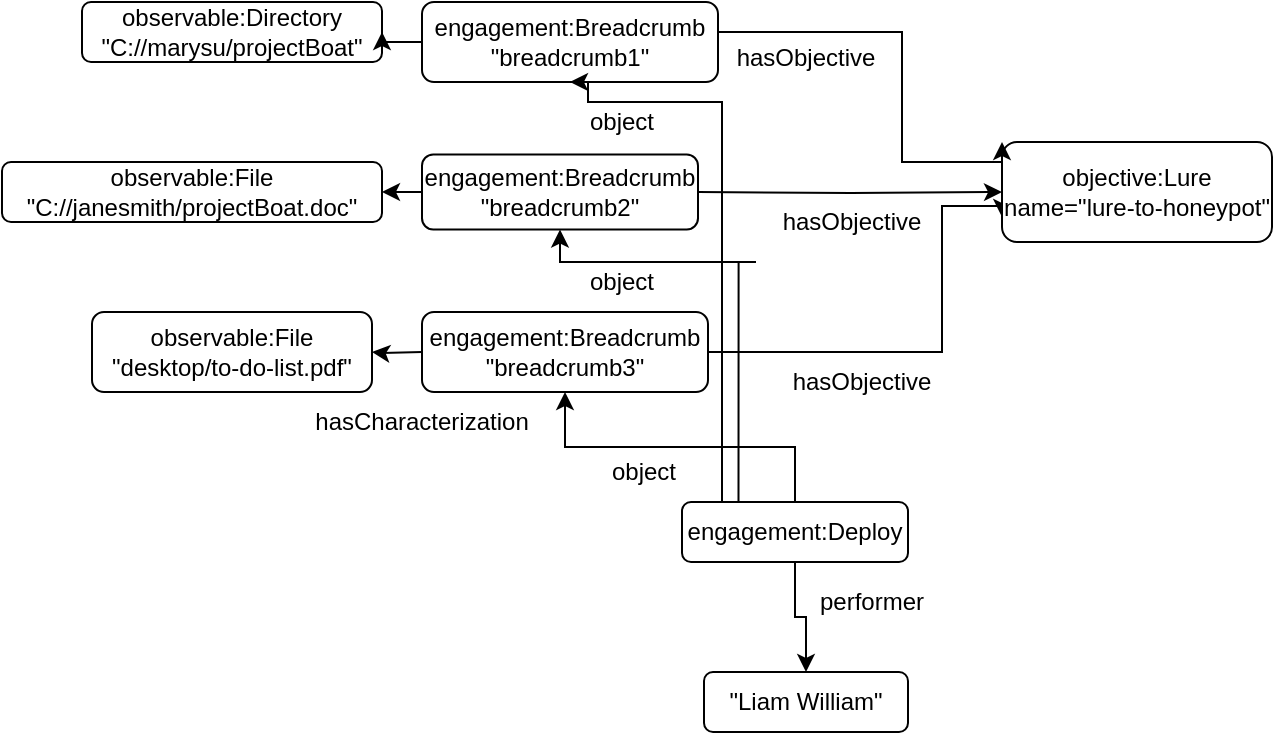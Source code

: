 <mxfile version="20.8.16" type="device"><diagram name="Page-1" id="_hADIE1QWJJ546ASGw80"><mxGraphModel dx="1290" dy="539" grid="1" gridSize="10" guides="1" tooltips="1" connect="1" arrows="1" fold="1" page="1" pageScale="1" pageWidth="850" pageHeight="1100" math="0" shadow="0"><root><mxCell id="0"/><mxCell id="1" parent="0"/><mxCell id="0pmb7w7hBjzvysTzsksR-10" style="edgeStyle=orthogonalEdgeStyle;rounded=0;orthogonalLoop=1;jettySize=auto;html=1;entryX=0;entryY=0.75;entryDx=0;entryDy=0;exitX=1;exitY=0.5;exitDx=0;exitDy=0;" parent="1" source="0pmb7w7hBjzvysTzsksR-2" target="0pmb7w7hBjzvysTzsksR-54" edge="1"><mxGeometry relative="1" as="geometry"><mxPoint x="510" y="345.0" as="sourcePoint"/><mxPoint x="620" y="345.0" as="targetPoint"/><Array as="points"><mxPoint x="600" y="345"/><mxPoint x="600" y="272"/></Array></mxGeometry></mxCell><mxCell id="0pmb7w7hBjzvysTzsksR-2" value="&lt;div&gt;engagement:Breadcrumb&lt;/div&gt;&lt;div&gt;&quot;breadcrumb3&quot;&lt;br&gt;&lt;/div&gt;" style="rounded=1;whiteSpace=wrap;html=1;" parent="1" vertex="1"><mxGeometry x="340" y="325" width="143" height="40" as="geometry"/></mxCell><mxCell id="0pmb7w7hBjzvysTzsksR-3" value="&lt;div&gt;engagement:Breadcrumb&lt;/div&gt;&lt;div&gt;&quot;breadcrumb2&quot;&lt;br&gt;&lt;/div&gt;" style="rounded=1;whiteSpace=wrap;html=1;" parent="1" vertex="1"><mxGeometry x="340" y="246.25" width="138" height="37.5" as="geometry"/></mxCell><mxCell id="0pmb7w7hBjzvysTzsksR-6" value="&lt;div&gt;engagement:Breadcrumb&lt;/div&gt;&lt;div&gt;&quot;breadcrumb1&quot;&lt;br&gt;&lt;/div&gt;" style="rounded=1;whiteSpace=wrap;html=1;" parent="1" vertex="1"><mxGeometry x="340" y="170" width="148" height="40" as="geometry"/></mxCell><mxCell id="0pmb7w7hBjzvysTzsksR-11" value="hasObjective" style="text;html=1;strokeColor=none;fillColor=none;align=center;verticalAlign=middle;whiteSpace=wrap;rounded=0;" parent="1" vertex="1"><mxGeometry x="530" y="345" width="60" height="30" as="geometry"/></mxCell><mxCell id="0pmb7w7hBjzvysTzsksR-21" value="observable:Directory&lt;br&gt;&lt;div&gt;&quot;C://marysu/projectBoat&quot;&lt;/div&gt;" style="rounded=1;whiteSpace=wrap;html=1;" parent="1" vertex="1"><mxGeometry x="170" y="170" width="150" height="30" as="geometry"/></mxCell><mxCell id="0pmb7w7hBjzvysTzsksR-22" value="observable:File&lt;br&gt;&lt;div&gt;&lt;div&gt;&quot;C://janesmith/projectBoat.doc&quot;&lt;/div&gt;&lt;/div&gt;" style="rounded=1;whiteSpace=wrap;html=1;" parent="1" vertex="1"><mxGeometry x="130" y="250" width="190" height="30" as="geometry"/></mxCell><mxCell id="0pmb7w7hBjzvysTzsksR-23" value="&lt;div&gt;observable:File&lt;br&gt;&lt;/div&gt;&lt;div&gt;&quot;desktop/to-do-list.pdf&quot;&lt;br&gt;&lt;/div&gt;" style="rounded=1;whiteSpace=wrap;html=1;" parent="1" vertex="1"><mxGeometry x="175" y="325" width="140" height="40" as="geometry"/></mxCell><mxCell id="0pmb7w7hBjzvysTzsksR-32" style="edgeStyle=orthogonalEdgeStyle;rounded=0;orthogonalLoop=1;jettySize=auto;html=1;" parent="1" target="0pmb7w7hBjzvysTzsksR-23" edge="1"><mxGeometry relative="1" as="geometry"><mxPoint x="340" y="345" as="sourcePoint"/></mxGeometry></mxCell><mxCell id="0pmb7w7hBjzvysTzsksR-31" style="edgeStyle=orthogonalEdgeStyle;rounded=0;orthogonalLoop=1;jettySize=auto;html=1;entryX=1;entryY=0.5;entryDx=0;entryDy=0;" parent="1" target="0pmb7w7hBjzvysTzsksR-22" edge="1"><mxGeometry relative="1" as="geometry"><mxPoint x="340" y="265" as="sourcePoint"/></mxGeometry></mxCell><mxCell id="0pmb7w7hBjzvysTzsksR-30" style="edgeStyle=orthogonalEdgeStyle;rounded=0;orthogonalLoop=1;jettySize=auto;html=1;entryX=1;entryY=0.5;entryDx=0;entryDy=0;exitX=0;exitY=0.5;exitDx=0;exitDy=0;" parent="1" source="0pmb7w7hBjzvysTzsksR-6" target="0pmb7w7hBjzvysTzsksR-21" edge="1"><mxGeometry relative="1" as="geometry"><mxPoint x="360" y="185" as="sourcePoint"/></mxGeometry></mxCell><mxCell id="0pmb7w7hBjzvysTzsksR-33" value="hasCharacterization" style="text;html=1;strokeColor=none;fillColor=none;align=center;verticalAlign=middle;whiteSpace=wrap;rounded=0;" parent="1" vertex="1"><mxGeometry x="310" y="365" width="60" height="30" as="geometry"/></mxCell><mxCell id="0pmb7w7hBjzvysTzsksR-53" style="edgeStyle=orthogonalEdgeStyle;rounded=0;orthogonalLoop=1;jettySize=auto;html=1;entryX=0;entryY=0.5;entryDx=0;entryDy=0;exitX=1;exitY=0.5;exitDx=0;exitDy=0;" parent="1" target="0pmb7w7hBjzvysTzsksR-54" edge="1"><mxGeometry relative="1" as="geometry"><mxPoint x="478" y="265.0" as="sourcePoint"/></mxGeometry></mxCell><mxCell id="0pmb7w7hBjzvysTzsksR-54" value="&lt;div&gt;objective:Lure&lt;/div&gt;&lt;div&gt;name=&quot;lure-to-honeypot&quot;&lt;br&gt;&lt;/div&gt;" style="rounded=1;whiteSpace=wrap;html=1;" parent="1" vertex="1"><mxGeometry x="630" y="240" width="135" height="50" as="geometry"/></mxCell><mxCell id="0pmb7w7hBjzvysTzsksR-55" value="hasObjective" style="text;html=1;strokeColor=none;fillColor=none;align=center;verticalAlign=middle;whiteSpace=wrap;rounded=0;" parent="1" vertex="1"><mxGeometry x="525" y="265" width="60" height="30" as="geometry"/></mxCell><mxCell id="0pmb7w7hBjzvysTzsksR-56" style="edgeStyle=orthogonalEdgeStyle;rounded=0;orthogonalLoop=1;jettySize=auto;html=1;entryX=0;entryY=0;entryDx=0;entryDy=0;exitX=1;exitY=0.5;exitDx=0;exitDy=0;" parent="1" target="0pmb7w7hBjzvysTzsksR-54" edge="1"><mxGeometry relative="1" as="geometry"><mxPoint x="488" y="185.0" as="sourcePoint"/><mxPoint x="625" y="185" as="targetPoint"/><Array as="points"><mxPoint x="580" y="185"/><mxPoint x="580" y="250"/></Array></mxGeometry></mxCell><mxCell id="0pmb7w7hBjzvysTzsksR-58" value="hasObjective" style="text;html=1;strokeColor=none;fillColor=none;align=center;verticalAlign=middle;whiteSpace=wrap;rounded=0;" parent="1" vertex="1"><mxGeometry x="502" y="182.5" width="60" height="30" as="geometry"/></mxCell><mxCell id="0pmb7w7hBjzvysTzsksR-61" style="edgeStyle=orthogonalEdgeStyle;rounded=0;orthogonalLoop=1;jettySize=auto;html=1;entryX=0.5;entryY=0;entryDx=0;entryDy=0;" parent="1" source="0pmb7w7hBjzvysTzsksR-59" target="0pmb7w7hBjzvysTzsksR-60" edge="1"><mxGeometry relative="1" as="geometry"/></mxCell><mxCell id="0pmb7w7hBjzvysTzsksR-63" style="edgeStyle=orthogonalEdgeStyle;rounded=0;orthogonalLoop=1;jettySize=auto;html=1;exitX=0.5;exitY=0;exitDx=0;exitDy=0;entryX=0.5;entryY=1;entryDx=0;entryDy=0;" parent="1" source="0pmb7w7hBjzvysTzsksR-59" target="0pmb7w7hBjzvysTzsksR-2" edge="1"><mxGeometry relative="1" as="geometry"/></mxCell><mxCell id="0pmb7w7hBjzvysTzsksR-59" value="engagement:Deploy" style="rounded=1;whiteSpace=wrap;html=1;" parent="1" vertex="1"><mxGeometry x="470" y="420" width="113" height="30" as="geometry"/></mxCell><mxCell id="0pmb7w7hBjzvysTzsksR-60" value="&quot;Liam William&quot;" style="rounded=1;whiteSpace=wrap;html=1;" parent="1" vertex="1"><mxGeometry x="481" y="505" width="102" height="30" as="geometry"/></mxCell><mxCell id="0pmb7w7hBjzvysTzsksR-62" value="performer" style="text;html=1;strokeColor=none;fillColor=none;align=center;verticalAlign=middle;whiteSpace=wrap;rounded=0;" parent="1" vertex="1"><mxGeometry x="535" y="455" width="60" height="30" as="geometry"/></mxCell><mxCell id="0pmb7w7hBjzvysTzsksR-65" value="object" style="text;html=1;strokeColor=none;fillColor=none;align=center;verticalAlign=middle;whiteSpace=wrap;rounded=0;" parent="1" vertex="1"><mxGeometry x="421" y="390" width="60" height="30" as="geometry"/></mxCell><mxCell id="0pmb7w7hBjzvysTzsksR-66" style="edgeStyle=orthogonalEdgeStyle;rounded=0;orthogonalLoop=1;jettySize=auto;html=1;exitX=0.25;exitY=0;exitDx=0;exitDy=0;entryX=0.5;entryY=1;entryDx=0;entryDy=0;" parent="1" source="0pmb7w7hBjzvysTzsksR-59" target="0pmb7w7hBjzvysTzsksR-3" edge="1"><mxGeometry relative="1" as="geometry"><mxPoint x="542" y="430.0" as="sourcePoint"/><mxPoint x="433" y="375.0" as="targetPoint"/><Array as="points"><mxPoint x="507" y="300"/><mxPoint x="418" y="300"/></Array></mxGeometry></mxCell><mxCell id="0pmb7w7hBjzvysTzsksR-67" style="edgeStyle=orthogonalEdgeStyle;rounded=0;orthogonalLoop=1;jettySize=auto;html=1;exitX=0.5;exitY=0;exitDx=0;exitDy=0;entryX=0.5;entryY=1;entryDx=0;entryDy=0;" parent="1" source="0pmb7w7hBjzvysTzsksR-59" target="0pmb7w7hBjzvysTzsksR-6" edge="1"><mxGeometry relative="1" as="geometry"><mxPoint x="516.5" y="430.0" as="sourcePoint"/><mxPoint x="428" y="293.75" as="targetPoint"/><Array as="points"><mxPoint x="490" y="420"/><mxPoint x="490" y="220"/><mxPoint x="423" y="220"/></Array></mxGeometry></mxCell><mxCell id="0pmb7w7hBjzvysTzsksR-68" value="object" style="text;html=1;strokeColor=none;fillColor=none;align=center;verticalAlign=middle;whiteSpace=wrap;rounded=0;" parent="1" vertex="1"><mxGeometry x="410" y="295" width="60" height="30" as="geometry"/></mxCell><mxCell id="0pmb7w7hBjzvysTzsksR-70" value="object" style="text;html=1;strokeColor=none;fillColor=none;align=center;verticalAlign=middle;whiteSpace=wrap;rounded=0;" parent="1" vertex="1"><mxGeometry x="410" y="215" width="60" height="30" as="geometry"/></mxCell></root></mxGraphModel></diagram></mxfile>
